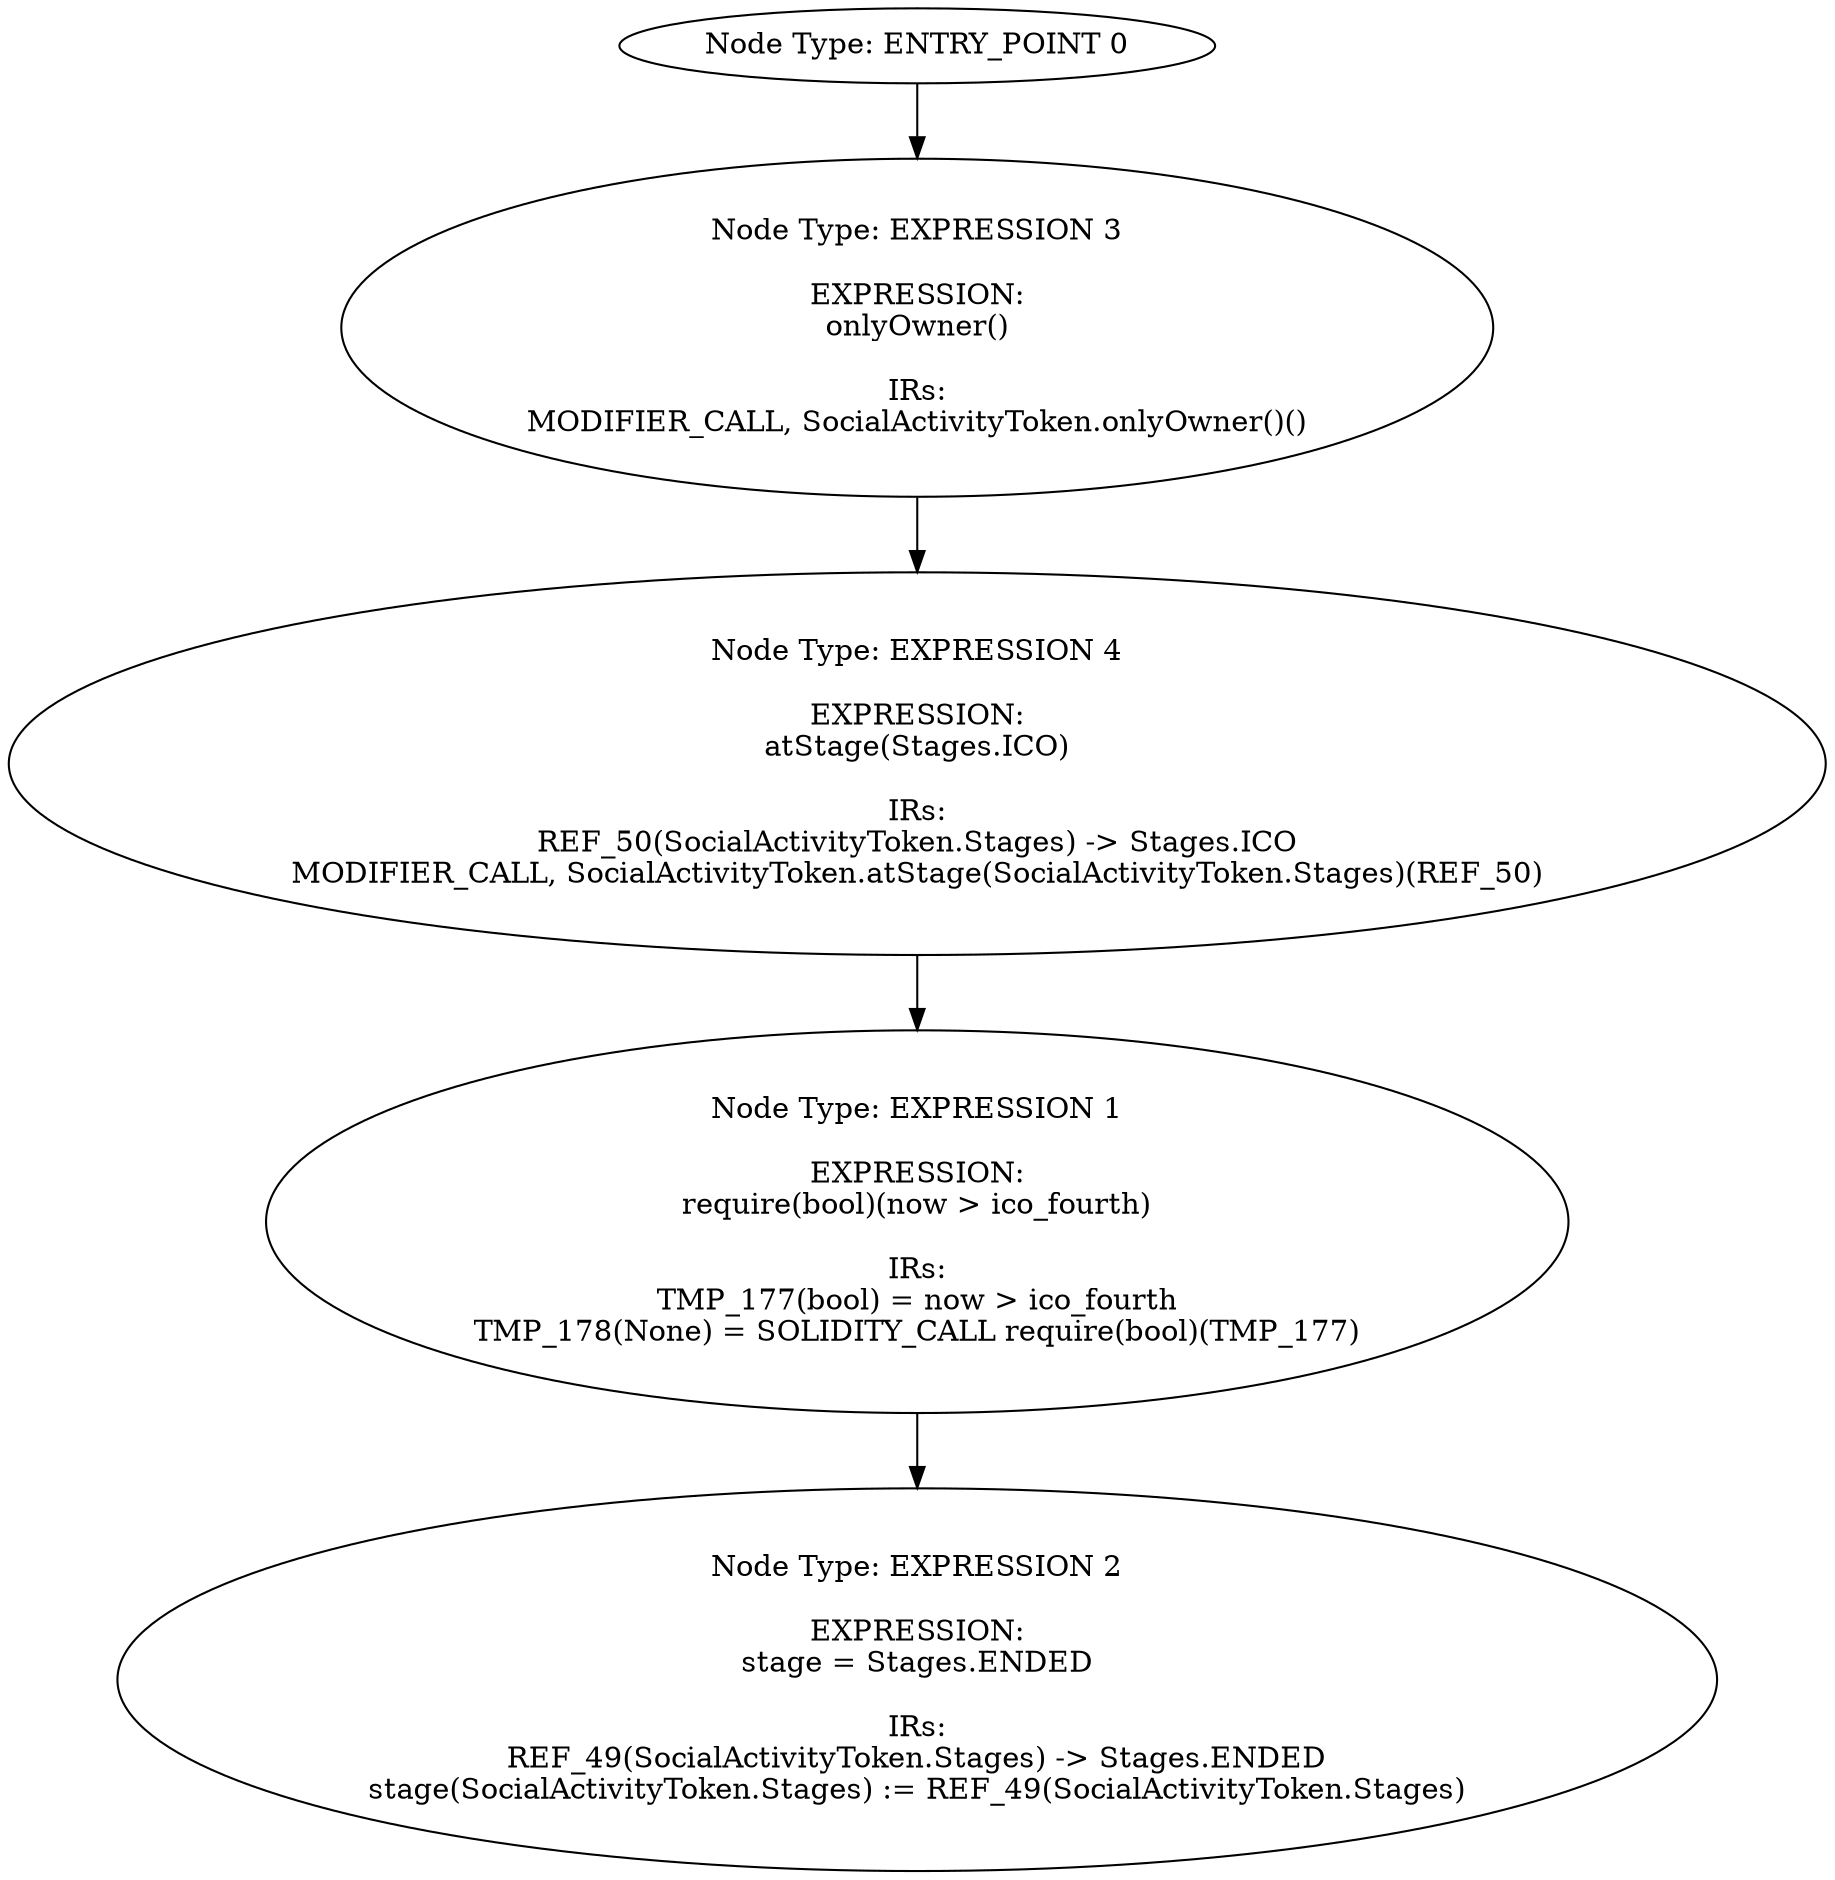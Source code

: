 digraph{
0[label="Node Type: ENTRY_POINT 0
"];
0->3;
1[label="Node Type: EXPRESSION 1

EXPRESSION:
require(bool)(now > ico_fourth)

IRs:
TMP_177(bool) = now > ico_fourth
TMP_178(None) = SOLIDITY_CALL require(bool)(TMP_177)"];
1->2;
2[label="Node Type: EXPRESSION 2

EXPRESSION:
stage = Stages.ENDED

IRs:
REF_49(SocialActivityToken.Stages) -> Stages.ENDED
stage(SocialActivityToken.Stages) := REF_49(SocialActivityToken.Stages)"];
3[label="Node Type: EXPRESSION 3

EXPRESSION:
onlyOwner()

IRs:
MODIFIER_CALL, SocialActivityToken.onlyOwner()()"];
3->4;
4[label="Node Type: EXPRESSION 4

EXPRESSION:
atStage(Stages.ICO)

IRs:
REF_50(SocialActivityToken.Stages) -> Stages.ICO
MODIFIER_CALL, SocialActivityToken.atStage(SocialActivityToken.Stages)(REF_50)"];
4->1;
}

